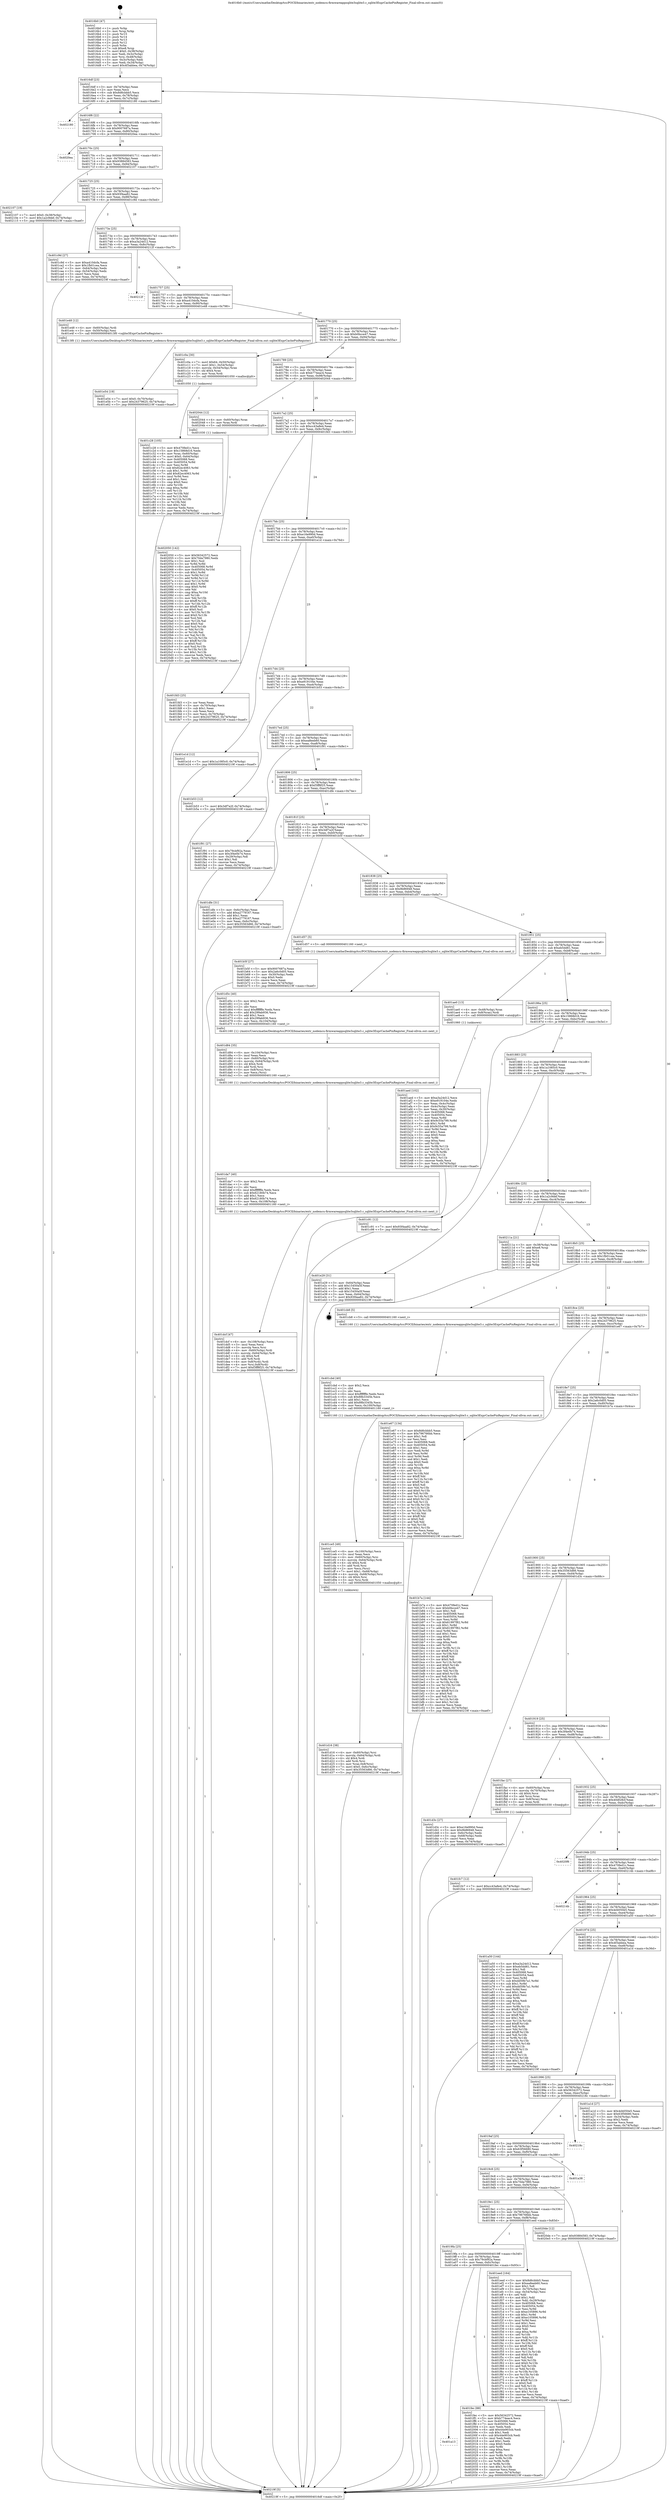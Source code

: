 digraph "0x4016b0" {
  label = "0x4016b0 (/mnt/c/Users/mathe/Desktop/tcc/POCII/binaries/extr_nodemcu-firmwareappsqlite3sqlite3.c_sqlite3ExprCachePinRegister_Final-ollvm.out::main(0))"
  labelloc = "t"
  node[shape=record]

  Entry [label="",width=0.3,height=0.3,shape=circle,fillcolor=black,style=filled]
  "0x4016df" [label="{
     0x4016df [23]\l
     | [instrs]\l
     &nbsp;&nbsp;0x4016df \<+3\>: mov -0x74(%rbp),%eax\l
     &nbsp;&nbsp;0x4016e2 \<+2\>: mov %eax,%ecx\l
     &nbsp;&nbsp;0x4016e4 \<+6\>: sub $0x8d6cbbb5,%ecx\l
     &nbsp;&nbsp;0x4016ea \<+3\>: mov %eax,-0x78(%rbp)\l
     &nbsp;&nbsp;0x4016ed \<+3\>: mov %ecx,-0x7c(%rbp)\l
     &nbsp;&nbsp;0x4016f0 \<+6\>: je 0000000000402180 \<main+0xad0\>\l
  }"]
  "0x402180" [label="{
     0x402180\l
  }", style=dashed]
  "0x4016f6" [label="{
     0x4016f6 [22]\l
     | [instrs]\l
     &nbsp;&nbsp;0x4016f6 \<+5\>: jmp 00000000004016fb \<main+0x4b\>\l
     &nbsp;&nbsp;0x4016fb \<+3\>: mov -0x78(%rbp),%eax\l
     &nbsp;&nbsp;0x4016fe \<+5\>: sub $0x9007687a,%eax\l
     &nbsp;&nbsp;0x401703 \<+3\>: mov %eax,-0x80(%rbp)\l
     &nbsp;&nbsp;0x401706 \<+6\>: je 00000000004020ea \<main+0xa3a\>\l
  }"]
  Exit [label="",width=0.3,height=0.3,shape=circle,fillcolor=black,style=filled,peripheries=2]
  "0x4020ea" [label="{
     0x4020ea\l
  }", style=dashed]
  "0x40170c" [label="{
     0x40170c [25]\l
     | [instrs]\l
     &nbsp;&nbsp;0x40170c \<+5\>: jmp 0000000000401711 \<main+0x61\>\l
     &nbsp;&nbsp;0x401711 \<+3\>: mov -0x78(%rbp),%eax\l
     &nbsp;&nbsp;0x401714 \<+5\>: sub $0x93884583,%eax\l
     &nbsp;&nbsp;0x401719 \<+6\>: mov %eax,-0x84(%rbp)\l
     &nbsp;&nbsp;0x40171f \<+6\>: je 0000000000402107 \<main+0xa57\>\l
  }"]
  "0x402050" [label="{
     0x402050 [142]\l
     | [instrs]\l
     &nbsp;&nbsp;0x402050 \<+5\>: mov $0x56342572,%ecx\l
     &nbsp;&nbsp;0x402055 \<+5\>: mov $0x70da7980,%edx\l
     &nbsp;&nbsp;0x40205a \<+3\>: mov $0x1,%sil\l
     &nbsp;&nbsp;0x40205d \<+3\>: xor %r8d,%r8d\l
     &nbsp;&nbsp;0x402060 \<+8\>: mov 0x405068,%r9d\l
     &nbsp;&nbsp;0x402068 \<+8\>: mov 0x405054,%r10d\l
     &nbsp;&nbsp;0x402070 \<+4\>: sub $0x1,%r8d\l
     &nbsp;&nbsp;0x402074 \<+3\>: mov %r9d,%r11d\l
     &nbsp;&nbsp;0x402077 \<+3\>: add %r8d,%r11d\l
     &nbsp;&nbsp;0x40207a \<+4\>: imul %r11d,%r9d\l
     &nbsp;&nbsp;0x40207e \<+4\>: and $0x1,%r9d\l
     &nbsp;&nbsp;0x402082 \<+4\>: cmp $0x0,%r9d\l
     &nbsp;&nbsp;0x402086 \<+3\>: sete %bl\l
     &nbsp;&nbsp;0x402089 \<+4\>: cmp $0xa,%r10d\l
     &nbsp;&nbsp;0x40208d \<+4\>: setl %r14b\l
     &nbsp;&nbsp;0x402091 \<+3\>: mov %bl,%r15b\l
     &nbsp;&nbsp;0x402094 \<+4\>: xor $0xff,%r15b\l
     &nbsp;&nbsp;0x402098 \<+3\>: mov %r14b,%r12b\l
     &nbsp;&nbsp;0x40209b \<+4\>: xor $0xff,%r12b\l
     &nbsp;&nbsp;0x40209f \<+4\>: xor $0x0,%sil\l
     &nbsp;&nbsp;0x4020a3 \<+3\>: mov %r15b,%r13b\l
     &nbsp;&nbsp;0x4020a6 \<+4\>: and $0x0,%r13b\l
     &nbsp;&nbsp;0x4020aa \<+3\>: and %sil,%bl\l
     &nbsp;&nbsp;0x4020ad \<+3\>: mov %r12b,%al\l
     &nbsp;&nbsp;0x4020b0 \<+2\>: and $0x0,%al\l
     &nbsp;&nbsp;0x4020b2 \<+3\>: and %sil,%r14b\l
     &nbsp;&nbsp;0x4020b5 \<+3\>: or %bl,%r13b\l
     &nbsp;&nbsp;0x4020b8 \<+3\>: or %r14b,%al\l
     &nbsp;&nbsp;0x4020bb \<+3\>: xor %al,%r13b\l
     &nbsp;&nbsp;0x4020be \<+3\>: or %r12b,%r15b\l
     &nbsp;&nbsp;0x4020c1 \<+4\>: xor $0xff,%r15b\l
     &nbsp;&nbsp;0x4020c5 \<+4\>: or $0x0,%sil\l
     &nbsp;&nbsp;0x4020c9 \<+3\>: and %sil,%r15b\l
     &nbsp;&nbsp;0x4020cc \<+3\>: or %r15b,%r13b\l
     &nbsp;&nbsp;0x4020cf \<+4\>: test $0x1,%r13b\l
     &nbsp;&nbsp;0x4020d3 \<+3\>: cmovne %edx,%ecx\l
     &nbsp;&nbsp;0x4020d6 \<+3\>: mov %ecx,-0x74(%rbp)\l
     &nbsp;&nbsp;0x4020d9 \<+5\>: jmp 000000000040219f \<main+0xaef\>\l
  }"]
  "0x402107" [label="{
     0x402107 [19]\l
     | [instrs]\l
     &nbsp;&nbsp;0x402107 \<+7\>: movl $0x0,-0x38(%rbp)\l
     &nbsp;&nbsp;0x40210e \<+7\>: movl $0x1a2c9def,-0x74(%rbp)\l
     &nbsp;&nbsp;0x402115 \<+5\>: jmp 000000000040219f \<main+0xaef\>\l
  }"]
  "0x401725" [label="{
     0x401725 [25]\l
     | [instrs]\l
     &nbsp;&nbsp;0x401725 \<+5\>: jmp 000000000040172a \<main+0x7a\>\l
     &nbsp;&nbsp;0x40172a \<+3\>: mov -0x78(%rbp),%eax\l
     &nbsp;&nbsp;0x40172d \<+5\>: sub $0x93f4aa82,%eax\l
     &nbsp;&nbsp;0x401732 \<+6\>: mov %eax,-0x88(%rbp)\l
     &nbsp;&nbsp;0x401738 \<+6\>: je 0000000000401c9d \<main+0x5ed\>\l
  }"]
  "0x401a13" [label="{
     0x401a13\l
  }", style=dashed]
  "0x401c9d" [label="{
     0x401c9d [27]\l
     | [instrs]\l
     &nbsp;&nbsp;0x401c9d \<+5\>: mov $0xa410dcfa,%eax\l
     &nbsp;&nbsp;0x401ca2 \<+5\>: mov $0x1fb01cea,%ecx\l
     &nbsp;&nbsp;0x401ca7 \<+3\>: mov -0x64(%rbp),%edx\l
     &nbsp;&nbsp;0x401caa \<+3\>: cmp -0x54(%rbp),%edx\l
     &nbsp;&nbsp;0x401cad \<+3\>: cmovl %ecx,%eax\l
     &nbsp;&nbsp;0x401cb0 \<+3\>: mov %eax,-0x74(%rbp)\l
     &nbsp;&nbsp;0x401cb3 \<+5\>: jmp 000000000040219f \<main+0xaef\>\l
  }"]
  "0x40173e" [label="{
     0x40173e [25]\l
     | [instrs]\l
     &nbsp;&nbsp;0x40173e \<+5\>: jmp 0000000000401743 \<main+0x93\>\l
     &nbsp;&nbsp;0x401743 \<+3\>: mov -0x78(%rbp),%eax\l
     &nbsp;&nbsp;0x401746 \<+5\>: sub $0xa3a24d12,%eax\l
     &nbsp;&nbsp;0x40174b \<+6\>: mov %eax,-0x8c(%rbp)\l
     &nbsp;&nbsp;0x401751 \<+6\>: je 000000000040212f \<main+0xa7f\>\l
  }"]
  "0x401fec" [label="{
     0x401fec [88]\l
     | [instrs]\l
     &nbsp;&nbsp;0x401fec \<+5\>: mov $0x56342572,%eax\l
     &nbsp;&nbsp;0x401ff1 \<+5\>: mov $0xb774eac4,%ecx\l
     &nbsp;&nbsp;0x401ff6 \<+7\>: mov 0x405068,%edx\l
     &nbsp;&nbsp;0x401ffd \<+7\>: mov 0x405054,%esi\l
     &nbsp;&nbsp;0x402004 \<+2\>: mov %edx,%edi\l
     &nbsp;&nbsp;0x402006 \<+6\>: add $0x44e903cb,%edi\l
     &nbsp;&nbsp;0x40200c \<+3\>: sub $0x1,%edi\l
     &nbsp;&nbsp;0x40200f \<+6\>: sub $0x44e903cb,%edi\l
     &nbsp;&nbsp;0x402015 \<+3\>: imul %edi,%edx\l
     &nbsp;&nbsp;0x402018 \<+3\>: and $0x1,%edx\l
     &nbsp;&nbsp;0x40201b \<+3\>: cmp $0x0,%edx\l
     &nbsp;&nbsp;0x40201e \<+4\>: sete %r8b\l
     &nbsp;&nbsp;0x402022 \<+3\>: cmp $0xa,%esi\l
     &nbsp;&nbsp;0x402025 \<+4\>: setl %r9b\l
     &nbsp;&nbsp;0x402029 \<+3\>: mov %r8b,%r10b\l
     &nbsp;&nbsp;0x40202c \<+3\>: and %r9b,%r10b\l
     &nbsp;&nbsp;0x40202f \<+3\>: xor %r9b,%r8b\l
     &nbsp;&nbsp;0x402032 \<+3\>: or %r8b,%r10b\l
     &nbsp;&nbsp;0x402035 \<+4\>: test $0x1,%r10b\l
     &nbsp;&nbsp;0x402039 \<+3\>: cmovne %ecx,%eax\l
     &nbsp;&nbsp;0x40203c \<+3\>: mov %eax,-0x74(%rbp)\l
     &nbsp;&nbsp;0x40203f \<+5\>: jmp 000000000040219f \<main+0xaef\>\l
  }"]
  "0x40212f" [label="{
     0x40212f\l
  }", style=dashed]
  "0x401757" [label="{
     0x401757 [25]\l
     | [instrs]\l
     &nbsp;&nbsp;0x401757 \<+5\>: jmp 000000000040175c \<main+0xac\>\l
     &nbsp;&nbsp;0x40175c \<+3\>: mov -0x78(%rbp),%eax\l
     &nbsp;&nbsp;0x40175f \<+5\>: sub $0xa410dcfa,%eax\l
     &nbsp;&nbsp;0x401764 \<+6\>: mov %eax,-0x90(%rbp)\l
     &nbsp;&nbsp;0x40176a \<+6\>: je 0000000000401e48 \<main+0x798\>\l
  }"]
  "0x401fc7" [label="{
     0x401fc7 [12]\l
     | [instrs]\l
     &nbsp;&nbsp;0x401fc7 \<+7\>: movl $0xcc43a8e4,-0x74(%rbp)\l
     &nbsp;&nbsp;0x401fce \<+5\>: jmp 000000000040219f \<main+0xaef\>\l
  }"]
  "0x401e48" [label="{
     0x401e48 [12]\l
     | [instrs]\l
     &nbsp;&nbsp;0x401e48 \<+4\>: mov -0x60(%rbp),%rdi\l
     &nbsp;&nbsp;0x401e4c \<+3\>: mov -0x50(%rbp),%esi\l
     &nbsp;&nbsp;0x401e4f \<+5\>: call 00000000004013f0 \<sqlite3ExprCachePinRegister\>\l
     | [calls]\l
     &nbsp;&nbsp;0x4013f0 \{1\} (/mnt/c/Users/mathe/Desktop/tcc/POCII/binaries/extr_nodemcu-firmwareappsqlite3sqlite3.c_sqlite3ExprCachePinRegister_Final-ollvm.out::sqlite3ExprCachePinRegister)\l
  }"]
  "0x401770" [label="{
     0x401770 [25]\l
     | [instrs]\l
     &nbsp;&nbsp;0x401770 \<+5\>: jmp 0000000000401775 \<main+0xc5\>\l
     &nbsp;&nbsp;0x401775 \<+3\>: mov -0x78(%rbp),%eax\l
     &nbsp;&nbsp;0x401778 \<+5\>: sub $0xb0bcce47,%eax\l
     &nbsp;&nbsp;0x40177d \<+6\>: mov %eax,-0x94(%rbp)\l
     &nbsp;&nbsp;0x401783 \<+6\>: je 0000000000401c0a \<main+0x55a\>\l
  }"]
  "0x4019fa" [label="{
     0x4019fa [25]\l
     | [instrs]\l
     &nbsp;&nbsp;0x4019fa \<+5\>: jmp 00000000004019ff \<main+0x34f\>\l
     &nbsp;&nbsp;0x4019ff \<+3\>: mov -0x78(%rbp),%eax\l
     &nbsp;&nbsp;0x401a02 \<+5\>: sub $0x79cbf92a,%eax\l
     &nbsp;&nbsp;0x401a07 \<+6\>: mov %eax,-0xfc(%rbp)\l
     &nbsp;&nbsp;0x401a0d \<+6\>: je 0000000000401fec \<main+0x93c\>\l
  }"]
  "0x401c0a" [label="{
     0x401c0a [30]\l
     | [instrs]\l
     &nbsp;&nbsp;0x401c0a \<+7\>: movl $0x64,-0x50(%rbp)\l
     &nbsp;&nbsp;0x401c11 \<+7\>: movl $0x1,-0x54(%rbp)\l
     &nbsp;&nbsp;0x401c18 \<+4\>: movslq -0x54(%rbp),%rax\l
     &nbsp;&nbsp;0x401c1c \<+4\>: shl $0x4,%rax\l
     &nbsp;&nbsp;0x401c20 \<+3\>: mov %rax,%rdi\l
     &nbsp;&nbsp;0x401c23 \<+5\>: call 0000000000401050 \<malloc@plt\>\l
     | [calls]\l
     &nbsp;&nbsp;0x401050 \{1\} (unknown)\l
  }"]
  "0x401789" [label="{
     0x401789 [25]\l
     | [instrs]\l
     &nbsp;&nbsp;0x401789 \<+5\>: jmp 000000000040178e \<main+0xde\>\l
     &nbsp;&nbsp;0x40178e \<+3\>: mov -0x78(%rbp),%eax\l
     &nbsp;&nbsp;0x401791 \<+5\>: sub $0xb774eac4,%eax\l
     &nbsp;&nbsp;0x401796 \<+6\>: mov %eax,-0x98(%rbp)\l
     &nbsp;&nbsp;0x40179c \<+6\>: je 0000000000402044 \<main+0x994\>\l
  }"]
  "0x401eed" [label="{
     0x401eed [164]\l
     | [instrs]\l
     &nbsp;&nbsp;0x401eed \<+5\>: mov $0x8d6cbbb5,%eax\l
     &nbsp;&nbsp;0x401ef2 \<+5\>: mov $0xea8eeb60,%ecx\l
     &nbsp;&nbsp;0x401ef7 \<+2\>: mov $0x1,%dl\l
     &nbsp;&nbsp;0x401ef9 \<+3\>: mov -0x70(%rbp),%esi\l
     &nbsp;&nbsp;0x401efc \<+3\>: cmp -0x54(%rbp),%esi\l
     &nbsp;&nbsp;0x401eff \<+4\>: setl %dil\l
     &nbsp;&nbsp;0x401f03 \<+4\>: and $0x1,%dil\l
     &nbsp;&nbsp;0x401f07 \<+4\>: mov %dil,-0x29(%rbp)\l
     &nbsp;&nbsp;0x401f0b \<+7\>: mov 0x405068,%esi\l
     &nbsp;&nbsp;0x401f12 \<+8\>: mov 0x405054,%r8d\l
     &nbsp;&nbsp;0x401f1a \<+3\>: mov %esi,%r9d\l
     &nbsp;&nbsp;0x401f1d \<+7\>: sub $0xe105896,%r9d\l
     &nbsp;&nbsp;0x401f24 \<+4\>: sub $0x1,%r9d\l
     &nbsp;&nbsp;0x401f28 \<+7\>: add $0xe105896,%r9d\l
     &nbsp;&nbsp;0x401f2f \<+4\>: imul %r9d,%esi\l
     &nbsp;&nbsp;0x401f33 \<+3\>: and $0x1,%esi\l
     &nbsp;&nbsp;0x401f36 \<+3\>: cmp $0x0,%esi\l
     &nbsp;&nbsp;0x401f39 \<+4\>: sete %dil\l
     &nbsp;&nbsp;0x401f3d \<+4\>: cmp $0xa,%r8d\l
     &nbsp;&nbsp;0x401f41 \<+4\>: setl %r10b\l
     &nbsp;&nbsp;0x401f45 \<+3\>: mov %dil,%r11b\l
     &nbsp;&nbsp;0x401f48 \<+4\>: xor $0xff,%r11b\l
     &nbsp;&nbsp;0x401f4c \<+3\>: mov %r10b,%bl\l
     &nbsp;&nbsp;0x401f4f \<+3\>: xor $0xff,%bl\l
     &nbsp;&nbsp;0x401f52 \<+3\>: xor $0x0,%dl\l
     &nbsp;&nbsp;0x401f55 \<+3\>: mov %r11b,%r14b\l
     &nbsp;&nbsp;0x401f58 \<+4\>: and $0x0,%r14b\l
     &nbsp;&nbsp;0x401f5c \<+3\>: and %dl,%dil\l
     &nbsp;&nbsp;0x401f5f \<+3\>: mov %bl,%r15b\l
     &nbsp;&nbsp;0x401f62 \<+4\>: and $0x0,%r15b\l
     &nbsp;&nbsp;0x401f66 \<+3\>: and %dl,%r10b\l
     &nbsp;&nbsp;0x401f69 \<+3\>: or %dil,%r14b\l
     &nbsp;&nbsp;0x401f6c \<+3\>: or %r10b,%r15b\l
     &nbsp;&nbsp;0x401f6f \<+3\>: xor %r15b,%r14b\l
     &nbsp;&nbsp;0x401f72 \<+3\>: or %bl,%r11b\l
     &nbsp;&nbsp;0x401f75 \<+4\>: xor $0xff,%r11b\l
     &nbsp;&nbsp;0x401f79 \<+3\>: or $0x0,%dl\l
     &nbsp;&nbsp;0x401f7c \<+3\>: and %dl,%r11b\l
     &nbsp;&nbsp;0x401f7f \<+3\>: or %r11b,%r14b\l
     &nbsp;&nbsp;0x401f82 \<+4\>: test $0x1,%r14b\l
     &nbsp;&nbsp;0x401f86 \<+3\>: cmovne %ecx,%eax\l
     &nbsp;&nbsp;0x401f89 \<+3\>: mov %eax,-0x74(%rbp)\l
     &nbsp;&nbsp;0x401f8c \<+5\>: jmp 000000000040219f \<main+0xaef\>\l
  }"]
  "0x402044" [label="{
     0x402044 [12]\l
     | [instrs]\l
     &nbsp;&nbsp;0x402044 \<+4\>: mov -0x60(%rbp),%rax\l
     &nbsp;&nbsp;0x402048 \<+3\>: mov %rax,%rdi\l
     &nbsp;&nbsp;0x40204b \<+5\>: call 0000000000401030 \<free@plt\>\l
     | [calls]\l
     &nbsp;&nbsp;0x401030 \{1\} (unknown)\l
  }"]
  "0x4017a2" [label="{
     0x4017a2 [25]\l
     | [instrs]\l
     &nbsp;&nbsp;0x4017a2 \<+5\>: jmp 00000000004017a7 \<main+0xf7\>\l
     &nbsp;&nbsp;0x4017a7 \<+3\>: mov -0x78(%rbp),%eax\l
     &nbsp;&nbsp;0x4017aa \<+5\>: sub $0xcc43a8e4,%eax\l
     &nbsp;&nbsp;0x4017af \<+6\>: mov %eax,-0x9c(%rbp)\l
     &nbsp;&nbsp;0x4017b5 \<+6\>: je 0000000000401fd3 \<main+0x923\>\l
  }"]
  "0x4019e1" [label="{
     0x4019e1 [25]\l
     | [instrs]\l
     &nbsp;&nbsp;0x4019e1 \<+5\>: jmp 00000000004019e6 \<main+0x336\>\l
     &nbsp;&nbsp;0x4019e6 \<+3\>: mov -0x78(%rbp),%eax\l
     &nbsp;&nbsp;0x4019e9 \<+5\>: sub $0x796766bb,%eax\l
     &nbsp;&nbsp;0x4019ee \<+6\>: mov %eax,-0xf8(%rbp)\l
     &nbsp;&nbsp;0x4019f4 \<+6\>: je 0000000000401eed \<main+0x83d\>\l
  }"]
  "0x401fd3" [label="{
     0x401fd3 [25]\l
     | [instrs]\l
     &nbsp;&nbsp;0x401fd3 \<+2\>: xor %eax,%eax\l
     &nbsp;&nbsp;0x401fd5 \<+3\>: mov -0x70(%rbp),%ecx\l
     &nbsp;&nbsp;0x401fd8 \<+3\>: sub $0x1,%eax\l
     &nbsp;&nbsp;0x401fdb \<+2\>: sub %eax,%ecx\l
     &nbsp;&nbsp;0x401fdd \<+3\>: mov %ecx,-0x70(%rbp)\l
     &nbsp;&nbsp;0x401fe0 \<+7\>: movl $0x24379625,-0x74(%rbp)\l
     &nbsp;&nbsp;0x401fe7 \<+5\>: jmp 000000000040219f \<main+0xaef\>\l
  }"]
  "0x4017bb" [label="{
     0x4017bb [25]\l
     | [instrs]\l
     &nbsp;&nbsp;0x4017bb \<+5\>: jmp 00000000004017c0 \<main+0x110\>\l
     &nbsp;&nbsp;0x4017c0 \<+3\>: mov -0x78(%rbp),%eax\l
     &nbsp;&nbsp;0x4017c3 \<+5\>: sub $0xe16e990d,%eax\l
     &nbsp;&nbsp;0x4017c8 \<+6\>: mov %eax,-0xa0(%rbp)\l
     &nbsp;&nbsp;0x4017ce \<+6\>: je 0000000000401e1d \<main+0x76d\>\l
  }"]
  "0x4020de" [label="{
     0x4020de [12]\l
     | [instrs]\l
     &nbsp;&nbsp;0x4020de \<+7\>: movl $0x93884583,-0x74(%rbp)\l
     &nbsp;&nbsp;0x4020e5 \<+5\>: jmp 000000000040219f \<main+0xaef\>\l
  }"]
  "0x401e1d" [label="{
     0x401e1d [12]\l
     | [instrs]\l
     &nbsp;&nbsp;0x401e1d \<+7\>: movl $0x1a1085c0,-0x74(%rbp)\l
     &nbsp;&nbsp;0x401e24 \<+5\>: jmp 000000000040219f \<main+0xaef\>\l
  }"]
  "0x4017d4" [label="{
     0x4017d4 [25]\l
     | [instrs]\l
     &nbsp;&nbsp;0x4017d4 \<+5\>: jmp 00000000004017d9 \<main+0x129\>\l
     &nbsp;&nbsp;0x4017d9 \<+3\>: mov -0x78(%rbp),%eax\l
     &nbsp;&nbsp;0x4017dc \<+5\>: sub $0xe919104e,%eax\l
     &nbsp;&nbsp;0x4017e1 \<+6\>: mov %eax,-0xa4(%rbp)\l
     &nbsp;&nbsp;0x4017e7 \<+6\>: je 0000000000401b53 \<main+0x4a3\>\l
  }"]
  "0x4019c8" [label="{
     0x4019c8 [25]\l
     | [instrs]\l
     &nbsp;&nbsp;0x4019c8 \<+5\>: jmp 00000000004019cd \<main+0x31d\>\l
     &nbsp;&nbsp;0x4019cd \<+3\>: mov -0x78(%rbp),%eax\l
     &nbsp;&nbsp;0x4019d0 \<+5\>: sub $0x70da7980,%eax\l
     &nbsp;&nbsp;0x4019d5 \<+6\>: mov %eax,-0xf4(%rbp)\l
     &nbsp;&nbsp;0x4019db \<+6\>: je 00000000004020de \<main+0xa2e\>\l
  }"]
  "0x401b53" [label="{
     0x401b53 [12]\l
     | [instrs]\l
     &nbsp;&nbsp;0x401b53 \<+7\>: movl $0x3df7a2f,-0x74(%rbp)\l
     &nbsp;&nbsp;0x401b5a \<+5\>: jmp 000000000040219f \<main+0xaef\>\l
  }"]
  "0x4017ed" [label="{
     0x4017ed [25]\l
     | [instrs]\l
     &nbsp;&nbsp;0x4017ed \<+5\>: jmp 00000000004017f2 \<main+0x142\>\l
     &nbsp;&nbsp;0x4017f2 \<+3\>: mov -0x78(%rbp),%eax\l
     &nbsp;&nbsp;0x4017f5 \<+5\>: sub $0xea8eeb60,%eax\l
     &nbsp;&nbsp;0x4017fa \<+6\>: mov %eax,-0xa8(%rbp)\l
     &nbsp;&nbsp;0x401800 \<+6\>: je 0000000000401f91 \<main+0x8e1\>\l
  }"]
  "0x401a38" [label="{
     0x401a38\l
  }", style=dashed]
  "0x401f91" [label="{
     0x401f91 [27]\l
     | [instrs]\l
     &nbsp;&nbsp;0x401f91 \<+5\>: mov $0x79cbf92a,%eax\l
     &nbsp;&nbsp;0x401f96 \<+5\>: mov $0x3f4e0b74,%ecx\l
     &nbsp;&nbsp;0x401f9b \<+3\>: mov -0x29(%rbp),%dl\l
     &nbsp;&nbsp;0x401f9e \<+3\>: test $0x1,%dl\l
     &nbsp;&nbsp;0x401fa1 \<+3\>: cmovne %ecx,%eax\l
     &nbsp;&nbsp;0x401fa4 \<+3\>: mov %eax,-0x74(%rbp)\l
     &nbsp;&nbsp;0x401fa7 \<+5\>: jmp 000000000040219f \<main+0xaef\>\l
  }"]
  "0x401806" [label="{
     0x401806 [25]\l
     | [instrs]\l
     &nbsp;&nbsp;0x401806 \<+5\>: jmp 000000000040180b \<main+0x15b\>\l
     &nbsp;&nbsp;0x40180b \<+3\>: mov -0x78(%rbp),%eax\l
     &nbsp;&nbsp;0x40180e \<+5\>: sub $0xf3ff8f25,%eax\l
     &nbsp;&nbsp;0x401813 \<+6\>: mov %eax,-0xac(%rbp)\l
     &nbsp;&nbsp;0x401819 \<+6\>: je 0000000000401dfe \<main+0x74e\>\l
  }"]
  "0x4019af" [label="{
     0x4019af [25]\l
     | [instrs]\l
     &nbsp;&nbsp;0x4019af \<+5\>: jmp 00000000004019b4 \<main+0x304\>\l
     &nbsp;&nbsp;0x4019b4 \<+3\>: mov -0x78(%rbp),%eax\l
     &nbsp;&nbsp;0x4019b7 \<+5\>: sub $0x63f56680,%eax\l
     &nbsp;&nbsp;0x4019bc \<+6\>: mov %eax,-0xf0(%rbp)\l
     &nbsp;&nbsp;0x4019c2 \<+6\>: je 0000000000401a38 \<main+0x388\>\l
  }"]
  "0x401dfe" [label="{
     0x401dfe [31]\l
     | [instrs]\l
     &nbsp;&nbsp;0x401dfe \<+3\>: mov -0x6c(%rbp),%eax\l
     &nbsp;&nbsp;0x401e01 \<+5\>: add $0xa2779167,%eax\l
     &nbsp;&nbsp;0x401e06 \<+3\>: add $0x1,%eax\l
     &nbsp;&nbsp;0x401e09 \<+5\>: sub $0xa2779167,%eax\l
     &nbsp;&nbsp;0x401e0e \<+3\>: mov %eax,-0x6c(%rbp)\l
     &nbsp;&nbsp;0x401e11 \<+7\>: movl $0x35563d66,-0x74(%rbp)\l
     &nbsp;&nbsp;0x401e18 \<+5\>: jmp 000000000040219f \<main+0xaef\>\l
  }"]
  "0x40181f" [label="{
     0x40181f [25]\l
     | [instrs]\l
     &nbsp;&nbsp;0x40181f \<+5\>: jmp 0000000000401824 \<main+0x174\>\l
     &nbsp;&nbsp;0x401824 \<+3\>: mov -0x78(%rbp),%eax\l
     &nbsp;&nbsp;0x401827 \<+5\>: sub $0x3df7a2f,%eax\l
     &nbsp;&nbsp;0x40182c \<+6\>: mov %eax,-0xb0(%rbp)\l
     &nbsp;&nbsp;0x401832 \<+6\>: je 0000000000401b5f \<main+0x4af\>\l
  }"]
  "0x40218c" [label="{
     0x40218c\l
  }", style=dashed]
  "0x401b5f" [label="{
     0x401b5f [27]\l
     | [instrs]\l
     &nbsp;&nbsp;0x401b5f \<+5\>: mov $0x9007687a,%eax\l
     &nbsp;&nbsp;0x401b64 \<+5\>: mov $0x2a6c0d05,%ecx\l
     &nbsp;&nbsp;0x401b69 \<+3\>: mov -0x30(%rbp),%edx\l
     &nbsp;&nbsp;0x401b6c \<+3\>: cmp $0x0,%edx\l
     &nbsp;&nbsp;0x401b6f \<+3\>: cmove %ecx,%eax\l
     &nbsp;&nbsp;0x401b72 \<+3\>: mov %eax,-0x74(%rbp)\l
     &nbsp;&nbsp;0x401b75 \<+5\>: jmp 000000000040219f \<main+0xaef\>\l
  }"]
  "0x401838" [label="{
     0x401838 [25]\l
     | [instrs]\l
     &nbsp;&nbsp;0x401838 \<+5\>: jmp 000000000040183d \<main+0x18d\>\l
     &nbsp;&nbsp;0x40183d \<+3\>: mov -0x78(%rbp),%eax\l
     &nbsp;&nbsp;0x401840 \<+5\>: sub $0x9b86948,%eax\l
     &nbsp;&nbsp;0x401845 \<+6\>: mov %eax,-0xb4(%rbp)\l
     &nbsp;&nbsp;0x40184b \<+6\>: je 0000000000401d57 \<main+0x6a7\>\l
  }"]
  "0x401e54" [label="{
     0x401e54 [19]\l
     | [instrs]\l
     &nbsp;&nbsp;0x401e54 \<+7\>: movl $0x0,-0x70(%rbp)\l
     &nbsp;&nbsp;0x401e5b \<+7\>: movl $0x24379625,-0x74(%rbp)\l
     &nbsp;&nbsp;0x401e62 \<+5\>: jmp 000000000040219f \<main+0xaef\>\l
  }"]
  "0x401d57" [label="{
     0x401d57 [5]\l
     | [instrs]\l
     &nbsp;&nbsp;0x401d57 \<+5\>: call 0000000000401160 \<next_i\>\l
     | [calls]\l
     &nbsp;&nbsp;0x401160 \{1\} (/mnt/c/Users/mathe/Desktop/tcc/POCII/binaries/extr_nodemcu-firmwareappsqlite3sqlite3.c_sqlite3ExprCachePinRegister_Final-ollvm.out::next_i)\l
  }"]
  "0x401851" [label="{
     0x401851 [25]\l
     | [instrs]\l
     &nbsp;&nbsp;0x401851 \<+5\>: jmp 0000000000401856 \<main+0x1a6\>\l
     &nbsp;&nbsp;0x401856 \<+3\>: mov -0x78(%rbp),%eax\l
     &nbsp;&nbsp;0x401859 \<+5\>: sub $0xeb5dd61,%eax\l
     &nbsp;&nbsp;0x40185e \<+6\>: mov %eax,-0xb8(%rbp)\l
     &nbsp;&nbsp;0x401864 \<+6\>: je 0000000000401ae0 \<main+0x430\>\l
  }"]
  "0x401dcf" [label="{
     0x401dcf [47]\l
     | [instrs]\l
     &nbsp;&nbsp;0x401dcf \<+6\>: mov -0x108(%rbp),%ecx\l
     &nbsp;&nbsp;0x401dd5 \<+3\>: imul %eax,%ecx\l
     &nbsp;&nbsp;0x401dd8 \<+3\>: movslq %ecx,%rsi\l
     &nbsp;&nbsp;0x401ddb \<+4\>: mov -0x60(%rbp),%rdi\l
     &nbsp;&nbsp;0x401ddf \<+4\>: movslq -0x64(%rbp),%r8\l
     &nbsp;&nbsp;0x401de3 \<+4\>: shl $0x4,%r8\l
     &nbsp;&nbsp;0x401de7 \<+3\>: add %r8,%rdi\l
     &nbsp;&nbsp;0x401dea \<+4\>: mov 0x8(%rdi),%rdi\l
     &nbsp;&nbsp;0x401dee \<+4\>: mov %rsi,0x8(%rdi)\l
     &nbsp;&nbsp;0x401df2 \<+7\>: movl $0xf3ff8f25,-0x74(%rbp)\l
     &nbsp;&nbsp;0x401df9 \<+5\>: jmp 000000000040219f \<main+0xaef\>\l
  }"]
  "0x401ae0" [label="{
     0x401ae0 [13]\l
     | [instrs]\l
     &nbsp;&nbsp;0x401ae0 \<+4\>: mov -0x48(%rbp),%rax\l
     &nbsp;&nbsp;0x401ae4 \<+4\>: mov 0x8(%rax),%rdi\l
     &nbsp;&nbsp;0x401ae8 \<+5\>: call 0000000000401060 \<atoi@plt\>\l
     | [calls]\l
     &nbsp;&nbsp;0x401060 \{1\} (unknown)\l
  }"]
  "0x40186a" [label="{
     0x40186a [25]\l
     | [instrs]\l
     &nbsp;&nbsp;0x40186a \<+5\>: jmp 000000000040186f \<main+0x1bf\>\l
     &nbsp;&nbsp;0x40186f \<+3\>: mov -0x78(%rbp),%eax\l
     &nbsp;&nbsp;0x401872 \<+5\>: sub $0x15868d16,%eax\l
     &nbsp;&nbsp;0x401877 \<+6\>: mov %eax,-0xbc(%rbp)\l
     &nbsp;&nbsp;0x40187d \<+6\>: je 0000000000401c91 \<main+0x5e1\>\l
  }"]
  "0x401da7" [label="{
     0x401da7 [40]\l
     | [instrs]\l
     &nbsp;&nbsp;0x401da7 \<+5\>: mov $0x2,%ecx\l
     &nbsp;&nbsp;0x401dac \<+1\>: cltd\l
     &nbsp;&nbsp;0x401dad \<+2\>: idiv %ecx\l
     &nbsp;&nbsp;0x401daf \<+6\>: imul $0xfffffffe,%edx,%ecx\l
     &nbsp;&nbsp;0x401db5 \<+6\>: sub $0x62180b74,%ecx\l
     &nbsp;&nbsp;0x401dbb \<+3\>: add $0x1,%ecx\l
     &nbsp;&nbsp;0x401dbe \<+6\>: add $0x62180b74,%ecx\l
     &nbsp;&nbsp;0x401dc4 \<+6\>: mov %ecx,-0x108(%rbp)\l
     &nbsp;&nbsp;0x401dca \<+5\>: call 0000000000401160 \<next_i\>\l
     | [calls]\l
     &nbsp;&nbsp;0x401160 \{1\} (/mnt/c/Users/mathe/Desktop/tcc/POCII/binaries/extr_nodemcu-firmwareappsqlite3sqlite3.c_sqlite3ExprCachePinRegister_Final-ollvm.out::next_i)\l
  }"]
  "0x401c91" [label="{
     0x401c91 [12]\l
     | [instrs]\l
     &nbsp;&nbsp;0x401c91 \<+7\>: movl $0x93f4aa82,-0x74(%rbp)\l
     &nbsp;&nbsp;0x401c98 \<+5\>: jmp 000000000040219f \<main+0xaef\>\l
  }"]
  "0x401883" [label="{
     0x401883 [25]\l
     | [instrs]\l
     &nbsp;&nbsp;0x401883 \<+5\>: jmp 0000000000401888 \<main+0x1d8\>\l
     &nbsp;&nbsp;0x401888 \<+3\>: mov -0x78(%rbp),%eax\l
     &nbsp;&nbsp;0x40188b \<+5\>: sub $0x1a1085c0,%eax\l
     &nbsp;&nbsp;0x401890 \<+6\>: mov %eax,-0xc0(%rbp)\l
     &nbsp;&nbsp;0x401896 \<+6\>: je 0000000000401e29 \<main+0x779\>\l
  }"]
  "0x401d84" [label="{
     0x401d84 [35]\l
     | [instrs]\l
     &nbsp;&nbsp;0x401d84 \<+6\>: mov -0x104(%rbp),%ecx\l
     &nbsp;&nbsp;0x401d8a \<+3\>: imul %eax,%ecx\l
     &nbsp;&nbsp;0x401d8d \<+4\>: mov -0x60(%rbp),%rsi\l
     &nbsp;&nbsp;0x401d91 \<+4\>: movslq -0x64(%rbp),%rdi\l
     &nbsp;&nbsp;0x401d95 \<+4\>: shl $0x4,%rdi\l
     &nbsp;&nbsp;0x401d99 \<+3\>: add %rdi,%rsi\l
     &nbsp;&nbsp;0x401d9c \<+4\>: mov 0x8(%rsi),%rsi\l
     &nbsp;&nbsp;0x401da0 \<+2\>: mov %ecx,(%rsi)\l
     &nbsp;&nbsp;0x401da2 \<+5\>: call 0000000000401160 \<next_i\>\l
     | [calls]\l
     &nbsp;&nbsp;0x401160 \{1\} (/mnt/c/Users/mathe/Desktop/tcc/POCII/binaries/extr_nodemcu-firmwareappsqlite3sqlite3.c_sqlite3ExprCachePinRegister_Final-ollvm.out::next_i)\l
  }"]
  "0x401e29" [label="{
     0x401e29 [31]\l
     | [instrs]\l
     &nbsp;&nbsp;0x401e29 \<+3\>: mov -0x64(%rbp),%eax\l
     &nbsp;&nbsp;0x401e2c \<+5\>: add $0x15450a5f,%eax\l
     &nbsp;&nbsp;0x401e31 \<+3\>: add $0x1,%eax\l
     &nbsp;&nbsp;0x401e34 \<+5\>: sub $0x15450a5f,%eax\l
     &nbsp;&nbsp;0x401e39 \<+3\>: mov %eax,-0x64(%rbp)\l
     &nbsp;&nbsp;0x401e3c \<+7\>: movl $0x93f4aa82,-0x74(%rbp)\l
     &nbsp;&nbsp;0x401e43 \<+5\>: jmp 000000000040219f \<main+0xaef\>\l
  }"]
  "0x40189c" [label="{
     0x40189c [25]\l
     | [instrs]\l
     &nbsp;&nbsp;0x40189c \<+5\>: jmp 00000000004018a1 \<main+0x1f1\>\l
     &nbsp;&nbsp;0x4018a1 \<+3\>: mov -0x78(%rbp),%eax\l
     &nbsp;&nbsp;0x4018a4 \<+5\>: sub $0x1a2c9def,%eax\l
     &nbsp;&nbsp;0x4018a9 \<+6\>: mov %eax,-0xc4(%rbp)\l
     &nbsp;&nbsp;0x4018af \<+6\>: je 000000000040211a \<main+0xa6a\>\l
  }"]
  "0x401d5c" [label="{
     0x401d5c [40]\l
     | [instrs]\l
     &nbsp;&nbsp;0x401d5c \<+5\>: mov $0x2,%ecx\l
     &nbsp;&nbsp;0x401d61 \<+1\>: cltd\l
     &nbsp;&nbsp;0x401d62 \<+2\>: idiv %ecx\l
     &nbsp;&nbsp;0x401d64 \<+6\>: imul $0xfffffffe,%edx,%ecx\l
     &nbsp;&nbsp;0x401d6a \<+6\>: add $0x299ab936,%ecx\l
     &nbsp;&nbsp;0x401d70 \<+3\>: add $0x1,%ecx\l
     &nbsp;&nbsp;0x401d73 \<+6\>: sub $0x299ab936,%ecx\l
     &nbsp;&nbsp;0x401d79 \<+6\>: mov %ecx,-0x104(%rbp)\l
     &nbsp;&nbsp;0x401d7f \<+5\>: call 0000000000401160 \<next_i\>\l
     | [calls]\l
     &nbsp;&nbsp;0x401160 \{1\} (/mnt/c/Users/mathe/Desktop/tcc/POCII/binaries/extr_nodemcu-firmwareappsqlite3sqlite3.c_sqlite3ExprCachePinRegister_Final-ollvm.out::next_i)\l
  }"]
  "0x40211a" [label="{
     0x40211a [21]\l
     | [instrs]\l
     &nbsp;&nbsp;0x40211a \<+3\>: mov -0x38(%rbp),%eax\l
     &nbsp;&nbsp;0x40211d \<+7\>: add $0xe8,%rsp\l
     &nbsp;&nbsp;0x402124 \<+1\>: pop %rbx\l
     &nbsp;&nbsp;0x402125 \<+2\>: pop %r12\l
     &nbsp;&nbsp;0x402127 \<+2\>: pop %r13\l
     &nbsp;&nbsp;0x402129 \<+2\>: pop %r14\l
     &nbsp;&nbsp;0x40212b \<+2\>: pop %r15\l
     &nbsp;&nbsp;0x40212d \<+1\>: pop %rbp\l
     &nbsp;&nbsp;0x40212e \<+1\>: ret\l
  }"]
  "0x4018b5" [label="{
     0x4018b5 [25]\l
     | [instrs]\l
     &nbsp;&nbsp;0x4018b5 \<+5\>: jmp 00000000004018ba \<main+0x20a\>\l
     &nbsp;&nbsp;0x4018ba \<+3\>: mov -0x78(%rbp),%eax\l
     &nbsp;&nbsp;0x4018bd \<+5\>: sub $0x1fb01cea,%eax\l
     &nbsp;&nbsp;0x4018c2 \<+6\>: mov %eax,-0xc8(%rbp)\l
     &nbsp;&nbsp;0x4018c8 \<+6\>: je 0000000000401cb8 \<main+0x608\>\l
  }"]
  "0x401d16" [label="{
     0x401d16 [38]\l
     | [instrs]\l
     &nbsp;&nbsp;0x401d16 \<+4\>: mov -0x60(%rbp),%rsi\l
     &nbsp;&nbsp;0x401d1a \<+4\>: movslq -0x64(%rbp),%rdi\l
     &nbsp;&nbsp;0x401d1e \<+4\>: shl $0x4,%rdi\l
     &nbsp;&nbsp;0x401d22 \<+3\>: add %rdi,%rsi\l
     &nbsp;&nbsp;0x401d25 \<+4\>: mov %rax,0x8(%rsi)\l
     &nbsp;&nbsp;0x401d29 \<+7\>: movl $0x0,-0x6c(%rbp)\l
     &nbsp;&nbsp;0x401d30 \<+7\>: movl $0x35563d66,-0x74(%rbp)\l
     &nbsp;&nbsp;0x401d37 \<+5\>: jmp 000000000040219f \<main+0xaef\>\l
  }"]
  "0x401cb8" [label="{
     0x401cb8 [5]\l
     | [instrs]\l
     &nbsp;&nbsp;0x401cb8 \<+5\>: call 0000000000401160 \<next_i\>\l
     | [calls]\l
     &nbsp;&nbsp;0x401160 \{1\} (/mnt/c/Users/mathe/Desktop/tcc/POCII/binaries/extr_nodemcu-firmwareappsqlite3sqlite3.c_sqlite3ExprCachePinRegister_Final-ollvm.out::next_i)\l
  }"]
  "0x4018ce" [label="{
     0x4018ce [25]\l
     | [instrs]\l
     &nbsp;&nbsp;0x4018ce \<+5\>: jmp 00000000004018d3 \<main+0x223\>\l
     &nbsp;&nbsp;0x4018d3 \<+3\>: mov -0x78(%rbp),%eax\l
     &nbsp;&nbsp;0x4018d6 \<+5\>: sub $0x24379625,%eax\l
     &nbsp;&nbsp;0x4018db \<+6\>: mov %eax,-0xcc(%rbp)\l
     &nbsp;&nbsp;0x4018e1 \<+6\>: je 0000000000401e67 \<main+0x7b7\>\l
  }"]
  "0x401ce5" [label="{
     0x401ce5 [49]\l
     | [instrs]\l
     &nbsp;&nbsp;0x401ce5 \<+6\>: mov -0x100(%rbp),%ecx\l
     &nbsp;&nbsp;0x401ceb \<+3\>: imul %eax,%ecx\l
     &nbsp;&nbsp;0x401cee \<+4\>: mov -0x60(%rbp),%rsi\l
     &nbsp;&nbsp;0x401cf2 \<+4\>: movslq -0x64(%rbp),%rdi\l
     &nbsp;&nbsp;0x401cf6 \<+4\>: shl $0x4,%rdi\l
     &nbsp;&nbsp;0x401cfa \<+3\>: add %rdi,%rsi\l
     &nbsp;&nbsp;0x401cfd \<+2\>: mov %ecx,(%rsi)\l
     &nbsp;&nbsp;0x401cff \<+7\>: movl $0x1,-0x68(%rbp)\l
     &nbsp;&nbsp;0x401d06 \<+4\>: movslq -0x68(%rbp),%rsi\l
     &nbsp;&nbsp;0x401d0a \<+4\>: shl $0x4,%rsi\l
     &nbsp;&nbsp;0x401d0e \<+3\>: mov %rsi,%rdi\l
     &nbsp;&nbsp;0x401d11 \<+5\>: call 0000000000401050 \<malloc@plt\>\l
     | [calls]\l
     &nbsp;&nbsp;0x401050 \{1\} (unknown)\l
  }"]
  "0x401e67" [label="{
     0x401e67 [134]\l
     | [instrs]\l
     &nbsp;&nbsp;0x401e67 \<+5\>: mov $0x8d6cbbb5,%eax\l
     &nbsp;&nbsp;0x401e6c \<+5\>: mov $0x796766bb,%ecx\l
     &nbsp;&nbsp;0x401e71 \<+2\>: mov $0x1,%dl\l
     &nbsp;&nbsp;0x401e73 \<+2\>: xor %esi,%esi\l
     &nbsp;&nbsp;0x401e75 \<+7\>: mov 0x405068,%edi\l
     &nbsp;&nbsp;0x401e7c \<+8\>: mov 0x405054,%r8d\l
     &nbsp;&nbsp;0x401e84 \<+3\>: sub $0x1,%esi\l
     &nbsp;&nbsp;0x401e87 \<+3\>: mov %edi,%r9d\l
     &nbsp;&nbsp;0x401e8a \<+3\>: add %esi,%r9d\l
     &nbsp;&nbsp;0x401e8d \<+4\>: imul %r9d,%edi\l
     &nbsp;&nbsp;0x401e91 \<+3\>: and $0x1,%edi\l
     &nbsp;&nbsp;0x401e94 \<+3\>: cmp $0x0,%edi\l
     &nbsp;&nbsp;0x401e97 \<+4\>: sete %r10b\l
     &nbsp;&nbsp;0x401e9b \<+4\>: cmp $0xa,%r8d\l
     &nbsp;&nbsp;0x401e9f \<+4\>: setl %r11b\l
     &nbsp;&nbsp;0x401ea3 \<+3\>: mov %r10b,%bl\l
     &nbsp;&nbsp;0x401ea6 \<+3\>: xor $0xff,%bl\l
     &nbsp;&nbsp;0x401ea9 \<+3\>: mov %r11b,%r14b\l
     &nbsp;&nbsp;0x401eac \<+4\>: xor $0xff,%r14b\l
     &nbsp;&nbsp;0x401eb0 \<+3\>: xor $0x0,%dl\l
     &nbsp;&nbsp;0x401eb3 \<+3\>: mov %bl,%r15b\l
     &nbsp;&nbsp;0x401eb6 \<+4\>: and $0x0,%r15b\l
     &nbsp;&nbsp;0x401eba \<+3\>: and %dl,%r10b\l
     &nbsp;&nbsp;0x401ebd \<+3\>: mov %r14b,%r12b\l
     &nbsp;&nbsp;0x401ec0 \<+4\>: and $0x0,%r12b\l
     &nbsp;&nbsp;0x401ec4 \<+3\>: and %dl,%r11b\l
     &nbsp;&nbsp;0x401ec7 \<+3\>: or %r10b,%r15b\l
     &nbsp;&nbsp;0x401eca \<+3\>: or %r11b,%r12b\l
     &nbsp;&nbsp;0x401ecd \<+3\>: xor %r12b,%r15b\l
     &nbsp;&nbsp;0x401ed0 \<+3\>: or %r14b,%bl\l
     &nbsp;&nbsp;0x401ed3 \<+3\>: xor $0xff,%bl\l
     &nbsp;&nbsp;0x401ed6 \<+3\>: or $0x0,%dl\l
     &nbsp;&nbsp;0x401ed9 \<+2\>: and %dl,%bl\l
     &nbsp;&nbsp;0x401edb \<+3\>: or %bl,%r15b\l
     &nbsp;&nbsp;0x401ede \<+4\>: test $0x1,%r15b\l
     &nbsp;&nbsp;0x401ee2 \<+3\>: cmovne %ecx,%eax\l
     &nbsp;&nbsp;0x401ee5 \<+3\>: mov %eax,-0x74(%rbp)\l
     &nbsp;&nbsp;0x401ee8 \<+5\>: jmp 000000000040219f \<main+0xaef\>\l
  }"]
  "0x4018e7" [label="{
     0x4018e7 [25]\l
     | [instrs]\l
     &nbsp;&nbsp;0x4018e7 \<+5\>: jmp 00000000004018ec \<main+0x23c\>\l
     &nbsp;&nbsp;0x4018ec \<+3\>: mov -0x78(%rbp),%eax\l
     &nbsp;&nbsp;0x4018ef \<+5\>: sub $0x2a6c0d05,%eax\l
     &nbsp;&nbsp;0x4018f4 \<+6\>: mov %eax,-0xd0(%rbp)\l
     &nbsp;&nbsp;0x4018fa \<+6\>: je 0000000000401b7a \<main+0x4ca\>\l
  }"]
  "0x401cbd" [label="{
     0x401cbd [40]\l
     | [instrs]\l
     &nbsp;&nbsp;0x401cbd \<+5\>: mov $0x2,%ecx\l
     &nbsp;&nbsp;0x401cc2 \<+1\>: cltd\l
     &nbsp;&nbsp;0x401cc3 \<+2\>: idiv %ecx\l
     &nbsp;&nbsp;0x401cc5 \<+6\>: imul $0xfffffffe,%edx,%ecx\l
     &nbsp;&nbsp;0x401ccb \<+6\>: sub $0x88b3345b,%ecx\l
     &nbsp;&nbsp;0x401cd1 \<+3\>: add $0x1,%ecx\l
     &nbsp;&nbsp;0x401cd4 \<+6\>: add $0x88b3345b,%ecx\l
     &nbsp;&nbsp;0x401cda \<+6\>: mov %ecx,-0x100(%rbp)\l
     &nbsp;&nbsp;0x401ce0 \<+5\>: call 0000000000401160 \<next_i\>\l
     | [calls]\l
     &nbsp;&nbsp;0x401160 \{1\} (/mnt/c/Users/mathe/Desktop/tcc/POCII/binaries/extr_nodemcu-firmwareappsqlite3sqlite3.c_sqlite3ExprCachePinRegister_Final-ollvm.out::next_i)\l
  }"]
  "0x401b7a" [label="{
     0x401b7a [144]\l
     | [instrs]\l
     &nbsp;&nbsp;0x401b7a \<+5\>: mov $0x470fed1c,%eax\l
     &nbsp;&nbsp;0x401b7f \<+5\>: mov $0xb0bcce47,%ecx\l
     &nbsp;&nbsp;0x401b84 \<+2\>: mov $0x1,%dl\l
     &nbsp;&nbsp;0x401b86 \<+7\>: mov 0x405068,%esi\l
     &nbsp;&nbsp;0x401b8d \<+7\>: mov 0x405054,%edi\l
     &nbsp;&nbsp;0x401b94 \<+3\>: mov %esi,%r8d\l
     &nbsp;&nbsp;0x401b97 \<+7\>: sub $0x61997f82,%r8d\l
     &nbsp;&nbsp;0x401b9e \<+4\>: sub $0x1,%r8d\l
     &nbsp;&nbsp;0x401ba2 \<+7\>: add $0x61997f82,%r8d\l
     &nbsp;&nbsp;0x401ba9 \<+4\>: imul %r8d,%esi\l
     &nbsp;&nbsp;0x401bad \<+3\>: and $0x1,%esi\l
     &nbsp;&nbsp;0x401bb0 \<+3\>: cmp $0x0,%esi\l
     &nbsp;&nbsp;0x401bb3 \<+4\>: sete %r9b\l
     &nbsp;&nbsp;0x401bb7 \<+3\>: cmp $0xa,%edi\l
     &nbsp;&nbsp;0x401bba \<+4\>: setl %r10b\l
     &nbsp;&nbsp;0x401bbe \<+3\>: mov %r9b,%r11b\l
     &nbsp;&nbsp;0x401bc1 \<+4\>: xor $0xff,%r11b\l
     &nbsp;&nbsp;0x401bc5 \<+3\>: mov %r10b,%bl\l
     &nbsp;&nbsp;0x401bc8 \<+3\>: xor $0xff,%bl\l
     &nbsp;&nbsp;0x401bcb \<+3\>: xor $0x0,%dl\l
     &nbsp;&nbsp;0x401bce \<+3\>: mov %r11b,%r14b\l
     &nbsp;&nbsp;0x401bd1 \<+4\>: and $0x0,%r14b\l
     &nbsp;&nbsp;0x401bd5 \<+3\>: and %dl,%r9b\l
     &nbsp;&nbsp;0x401bd8 \<+3\>: mov %bl,%r15b\l
     &nbsp;&nbsp;0x401bdb \<+4\>: and $0x0,%r15b\l
     &nbsp;&nbsp;0x401bdf \<+3\>: and %dl,%r10b\l
     &nbsp;&nbsp;0x401be2 \<+3\>: or %r9b,%r14b\l
     &nbsp;&nbsp;0x401be5 \<+3\>: or %r10b,%r15b\l
     &nbsp;&nbsp;0x401be8 \<+3\>: xor %r15b,%r14b\l
     &nbsp;&nbsp;0x401beb \<+3\>: or %bl,%r11b\l
     &nbsp;&nbsp;0x401bee \<+4\>: xor $0xff,%r11b\l
     &nbsp;&nbsp;0x401bf2 \<+3\>: or $0x0,%dl\l
     &nbsp;&nbsp;0x401bf5 \<+3\>: and %dl,%r11b\l
     &nbsp;&nbsp;0x401bf8 \<+3\>: or %r11b,%r14b\l
     &nbsp;&nbsp;0x401bfb \<+4\>: test $0x1,%r14b\l
     &nbsp;&nbsp;0x401bff \<+3\>: cmovne %ecx,%eax\l
     &nbsp;&nbsp;0x401c02 \<+3\>: mov %eax,-0x74(%rbp)\l
     &nbsp;&nbsp;0x401c05 \<+5\>: jmp 000000000040219f \<main+0xaef\>\l
  }"]
  "0x401900" [label="{
     0x401900 [25]\l
     | [instrs]\l
     &nbsp;&nbsp;0x401900 \<+5\>: jmp 0000000000401905 \<main+0x255\>\l
     &nbsp;&nbsp;0x401905 \<+3\>: mov -0x78(%rbp),%eax\l
     &nbsp;&nbsp;0x401908 \<+5\>: sub $0x35563d66,%eax\l
     &nbsp;&nbsp;0x40190d \<+6\>: mov %eax,-0xd4(%rbp)\l
     &nbsp;&nbsp;0x401913 \<+6\>: je 0000000000401d3c \<main+0x68c\>\l
  }"]
  "0x401c28" [label="{
     0x401c28 [105]\l
     | [instrs]\l
     &nbsp;&nbsp;0x401c28 \<+5\>: mov $0x470fed1c,%ecx\l
     &nbsp;&nbsp;0x401c2d \<+5\>: mov $0x15868d16,%edx\l
     &nbsp;&nbsp;0x401c32 \<+4\>: mov %rax,-0x60(%rbp)\l
     &nbsp;&nbsp;0x401c36 \<+7\>: movl $0x0,-0x64(%rbp)\l
     &nbsp;&nbsp;0x401c3d \<+7\>: mov 0x405068,%esi\l
     &nbsp;&nbsp;0x401c44 \<+8\>: mov 0x405054,%r8d\l
     &nbsp;&nbsp;0x401c4c \<+3\>: mov %esi,%r9d\l
     &nbsp;&nbsp;0x401c4f \<+7\>: sub $0x82ec4063,%r9d\l
     &nbsp;&nbsp;0x401c56 \<+4\>: sub $0x1,%r9d\l
     &nbsp;&nbsp;0x401c5a \<+7\>: add $0x82ec4063,%r9d\l
     &nbsp;&nbsp;0x401c61 \<+4\>: imul %r9d,%esi\l
     &nbsp;&nbsp;0x401c65 \<+3\>: and $0x1,%esi\l
     &nbsp;&nbsp;0x401c68 \<+3\>: cmp $0x0,%esi\l
     &nbsp;&nbsp;0x401c6b \<+4\>: sete %r10b\l
     &nbsp;&nbsp;0x401c6f \<+4\>: cmp $0xa,%r8d\l
     &nbsp;&nbsp;0x401c73 \<+4\>: setl %r11b\l
     &nbsp;&nbsp;0x401c77 \<+3\>: mov %r10b,%bl\l
     &nbsp;&nbsp;0x401c7a \<+3\>: and %r11b,%bl\l
     &nbsp;&nbsp;0x401c7d \<+3\>: xor %r11b,%r10b\l
     &nbsp;&nbsp;0x401c80 \<+3\>: or %r10b,%bl\l
     &nbsp;&nbsp;0x401c83 \<+3\>: test $0x1,%bl\l
     &nbsp;&nbsp;0x401c86 \<+3\>: cmovne %edx,%ecx\l
     &nbsp;&nbsp;0x401c89 \<+3\>: mov %ecx,-0x74(%rbp)\l
     &nbsp;&nbsp;0x401c8c \<+5\>: jmp 000000000040219f \<main+0xaef\>\l
  }"]
  "0x401d3c" [label="{
     0x401d3c [27]\l
     | [instrs]\l
     &nbsp;&nbsp;0x401d3c \<+5\>: mov $0xe16e990d,%eax\l
     &nbsp;&nbsp;0x401d41 \<+5\>: mov $0x9b86948,%ecx\l
     &nbsp;&nbsp;0x401d46 \<+3\>: mov -0x6c(%rbp),%edx\l
     &nbsp;&nbsp;0x401d49 \<+3\>: cmp -0x68(%rbp),%edx\l
     &nbsp;&nbsp;0x401d4c \<+3\>: cmovl %ecx,%eax\l
     &nbsp;&nbsp;0x401d4f \<+3\>: mov %eax,-0x74(%rbp)\l
     &nbsp;&nbsp;0x401d52 \<+5\>: jmp 000000000040219f \<main+0xaef\>\l
  }"]
  "0x401919" [label="{
     0x401919 [25]\l
     | [instrs]\l
     &nbsp;&nbsp;0x401919 \<+5\>: jmp 000000000040191e \<main+0x26e\>\l
     &nbsp;&nbsp;0x40191e \<+3\>: mov -0x78(%rbp),%eax\l
     &nbsp;&nbsp;0x401921 \<+5\>: sub $0x3f4e0b74,%eax\l
     &nbsp;&nbsp;0x401926 \<+6\>: mov %eax,-0xd8(%rbp)\l
     &nbsp;&nbsp;0x40192c \<+6\>: je 0000000000401fac \<main+0x8fc\>\l
  }"]
  "0x401aed" [label="{
     0x401aed [102]\l
     | [instrs]\l
     &nbsp;&nbsp;0x401aed \<+5\>: mov $0xa3a24d12,%ecx\l
     &nbsp;&nbsp;0x401af2 \<+5\>: mov $0xe919104e,%edx\l
     &nbsp;&nbsp;0x401af7 \<+3\>: mov %eax,-0x4c(%rbp)\l
     &nbsp;&nbsp;0x401afa \<+3\>: mov -0x4c(%rbp),%eax\l
     &nbsp;&nbsp;0x401afd \<+3\>: mov %eax,-0x30(%rbp)\l
     &nbsp;&nbsp;0x401b00 \<+7\>: mov 0x405068,%eax\l
     &nbsp;&nbsp;0x401b07 \<+7\>: mov 0x405054,%esi\l
     &nbsp;&nbsp;0x401b0e \<+3\>: mov %eax,%r8d\l
     &nbsp;&nbsp;0x401b11 \<+7\>: add $0x9c55a799,%r8d\l
     &nbsp;&nbsp;0x401b18 \<+4\>: sub $0x1,%r8d\l
     &nbsp;&nbsp;0x401b1c \<+7\>: sub $0x9c55a799,%r8d\l
     &nbsp;&nbsp;0x401b23 \<+4\>: imul %r8d,%eax\l
     &nbsp;&nbsp;0x401b27 \<+3\>: and $0x1,%eax\l
     &nbsp;&nbsp;0x401b2a \<+3\>: cmp $0x0,%eax\l
     &nbsp;&nbsp;0x401b2d \<+4\>: sete %r9b\l
     &nbsp;&nbsp;0x401b31 \<+3\>: cmp $0xa,%esi\l
     &nbsp;&nbsp;0x401b34 \<+4\>: setl %r10b\l
     &nbsp;&nbsp;0x401b38 \<+3\>: mov %r9b,%r11b\l
     &nbsp;&nbsp;0x401b3b \<+3\>: and %r10b,%r11b\l
     &nbsp;&nbsp;0x401b3e \<+3\>: xor %r10b,%r9b\l
     &nbsp;&nbsp;0x401b41 \<+3\>: or %r9b,%r11b\l
     &nbsp;&nbsp;0x401b44 \<+4\>: test $0x1,%r11b\l
     &nbsp;&nbsp;0x401b48 \<+3\>: cmovne %edx,%ecx\l
     &nbsp;&nbsp;0x401b4b \<+3\>: mov %ecx,-0x74(%rbp)\l
     &nbsp;&nbsp;0x401b4e \<+5\>: jmp 000000000040219f \<main+0xaef\>\l
  }"]
  "0x401fac" [label="{
     0x401fac [27]\l
     | [instrs]\l
     &nbsp;&nbsp;0x401fac \<+4\>: mov -0x60(%rbp),%rax\l
     &nbsp;&nbsp;0x401fb0 \<+4\>: movslq -0x70(%rbp),%rcx\l
     &nbsp;&nbsp;0x401fb4 \<+4\>: shl $0x4,%rcx\l
     &nbsp;&nbsp;0x401fb8 \<+3\>: add %rcx,%rax\l
     &nbsp;&nbsp;0x401fbb \<+4\>: mov 0x8(%rax),%rax\l
     &nbsp;&nbsp;0x401fbf \<+3\>: mov %rax,%rdi\l
     &nbsp;&nbsp;0x401fc2 \<+5\>: call 0000000000401030 \<free@plt\>\l
     | [calls]\l
     &nbsp;&nbsp;0x401030 \{1\} (unknown)\l
  }"]
  "0x401932" [label="{
     0x401932 [25]\l
     | [instrs]\l
     &nbsp;&nbsp;0x401932 \<+5\>: jmp 0000000000401937 \<main+0x287\>\l
     &nbsp;&nbsp;0x401937 \<+3\>: mov -0x78(%rbp),%eax\l
     &nbsp;&nbsp;0x40193a \<+5\>: sub $0x40df28cf,%eax\l
     &nbsp;&nbsp;0x40193f \<+6\>: mov %eax,-0xdc(%rbp)\l
     &nbsp;&nbsp;0x401945 \<+6\>: je 00000000004020f6 \<main+0xa46\>\l
  }"]
  "0x4016b0" [label="{
     0x4016b0 [47]\l
     | [instrs]\l
     &nbsp;&nbsp;0x4016b0 \<+1\>: push %rbp\l
     &nbsp;&nbsp;0x4016b1 \<+3\>: mov %rsp,%rbp\l
     &nbsp;&nbsp;0x4016b4 \<+2\>: push %r15\l
     &nbsp;&nbsp;0x4016b6 \<+2\>: push %r14\l
     &nbsp;&nbsp;0x4016b8 \<+2\>: push %r13\l
     &nbsp;&nbsp;0x4016ba \<+2\>: push %r12\l
     &nbsp;&nbsp;0x4016bc \<+1\>: push %rbx\l
     &nbsp;&nbsp;0x4016bd \<+7\>: sub $0xe8,%rsp\l
     &nbsp;&nbsp;0x4016c4 \<+7\>: movl $0x0,-0x38(%rbp)\l
     &nbsp;&nbsp;0x4016cb \<+3\>: mov %edi,-0x3c(%rbp)\l
     &nbsp;&nbsp;0x4016ce \<+4\>: mov %rsi,-0x48(%rbp)\l
     &nbsp;&nbsp;0x4016d2 \<+3\>: mov -0x3c(%rbp),%edi\l
     &nbsp;&nbsp;0x4016d5 \<+3\>: mov %edi,-0x34(%rbp)\l
     &nbsp;&nbsp;0x4016d8 \<+7\>: movl $0x4f3abbea,-0x74(%rbp)\l
  }"]
  "0x4020f6" [label="{
     0x4020f6\l
  }", style=dashed]
  "0x40194b" [label="{
     0x40194b [25]\l
     | [instrs]\l
     &nbsp;&nbsp;0x40194b \<+5\>: jmp 0000000000401950 \<main+0x2a0\>\l
     &nbsp;&nbsp;0x401950 \<+3\>: mov -0x78(%rbp),%eax\l
     &nbsp;&nbsp;0x401953 \<+5\>: sub $0x470fed1c,%eax\l
     &nbsp;&nbsp;0x401958 \<+6\>: mov %eax,-0xe0(%rbp)\l
     &nbsp;&nbsp;0x40195e \<+6\>: je 000000000040214b \<main+0xa9b\>\l
  }"]
  "0x40219f" [label="{
     0x40219f [5]\l
     | [instrs]\l
     &nbsp;&nbsp;0x40219f \<+5\>: jmp 00000000004016df \<main+0x2f\>\l
  }"]
  "0x40214b" [label="{
     0x40214b\l
  }", style=dashed]
  "0x401964" [label="{
     0x401964 [25]\l
     | [instrs]\l
     &nbsp;&nbsp;0x401964 \<+5\>: jmp 0000000000401969 \<main+0x2b9\>\l
     &nbsp;&nbsp;0x401969 \<+3\>: mov -0x78(%rbp),%eax\l
     &nbsp;&nbsp;0x40196c \<+5\>: sub $0x4d4050e5,%eax\l
     &nbsp;&nbsp;0x401971 \<+6\>: mov %eax,-0xe4(%rbp)\l
     &nbsp;&nbsp;0x401977 \<+6\>: je 0000000000401a50 \<main+0x3a0\>\l
  }"]
  "0x401996" [label="{
     0x401996 [25]\l
     | [instrs]\l
     &nbsp;&nbsp;0x401996 \<+5\>: jmp 000000000040199b \<main+0x2eb\>\l
     &nbsp;&nbsp;0x40199b \<+3\>: mov -0x78(%rbp),%eax\l
     &nbsp;&nbsp;0x40199e \<+5\>: sub $0x56342572,%eax\l
     &nbsp;&nbsp;0x4019a3 \<+6\>: mov %eax,-0xec(%rbp)\l
     &nbsp;&nbsp;0x4019a9 \<+6\>: je 000000000040218c \<main+0xadc\>\l
  }"]
  "0x401a50" [label="{
     0x401a50 [144]\l
     | [instrs]\l
     &nbsp;&nbsp;0x401a50 \<+5\>: mov $0xa3a24d12,%eax\l
     &nbsp;&nbsp;0x401a55 \<+5\>: mov $0xeb5dd61,%ecx\l
     &nbsp;&nbsp;0x401a5a \<+2\>: mov $0x1,%dl\l
     &nbsp;&nbsp;0x401a5c \<+7\>: mov 0x405068,%esi\l
     &nbsp;&nbsp;0x401a63 \<+7\>: mov 0x405054,%edi\l
     &nbsp;&nbsp;0x401a6a \<+3\>: mov %esi,%r8d\l
     &nbsp;&nbsp;0x401a6d \<+7\>: sub $0xdd59b7a1,%r8d\l
     &nbsp;&nbsp;0x401a74 \<+4\>: sub $0x1,%r8d\l
     &nbsp;&nbsp;0x401a78 \<+7\>: add $0xdd59b7a1,%r8d\l
     &nbsp;&nbsp;0x401a7f \<+4\>: imul %r8d,%esi\l
     &nbsp;&nbsp;0x401a83 \<+3\>: and $0x1,%esi\l
     &nbsp;&nbsp;0x401a86 \<+3\>: cmp $0x0,%esi\l
     &nbsp;&nbsp;0x401a89 \<+4\>: sete %r9b\l
     &nbsp;&nbsp;0x401a8d \<+3\>: cmp $0xa,%edi\l
     &nbsp;&nbsp;0x401a90 \<+4\>: setl %r10b\l
     &nbsp;&nbsp;0x401a94 \<+3\>: mov %r9b,%r11b\l
     &nbsp;&nbsp;0x401a97 \<+4\>: xor $0xff,%r11b\l
     &nbsp;&nbsp;0x401a9b \<+3\>: mov %r10b,%bl\l
     &nbsp;&nbsp;0x401a9e \<+3\>: xor $0xff,%bl\l
     &nbsp;&nbsp;0x401aa1 \<+3\>: xor $0x1,%dl\l
     &nbsp;&nbsp;0x401aa4 \<+3\>: mov %r11b,%r14b\l
     &nbsp;&nbsp;0x401aa7 \<+4\>: and $0xff,%r14b\l
     &nbsp;&nbsp;0x401aab \<+3\>: and %dl,%r9b\l
     &nbsp;&nbsp;0x401aae \<+3\>: mov %bl,%r15b\l
     &nbsp;&nbsp;0x401ab1 \<+4\>: and $0xff,%r15b\l
     &nbsp;&nbsp;0x401ab5 \<+3\>: and %dl,%r10b\l
     &nbsp;&nbsp;0x401ab8 \<+3\>: or %r9b,%r14b\l
     &nbsp;&nbsp;0x401abb \<+3\>: or %r10b,%r15b\l
     &nbsp;&nbsp;0x401abe \<+3\>: xor %r15b,%r14b\l
     &nbsp;&nbsp;0x401ac1 \<+3\>: or %bl,%r11b\l
     &nbsp;&nbsp;0x401ac4 \<+4\>: xor $0xff,%r11b\l
     &nbsp;&nbsp;0x401ac8 \<+3\>: or $0x1,%dl\l
     &nbsp;&nbsp;0x401acb \<+3\>: and %dl,%r11b\l
     &nbsp;&nbsp;0x401ace \<+3\>: or %r11b,%r14b\l
     &nbsp;&nbsp;0x401ad1 \<+4\>: test $0x1,%r14b\l
     &nbsp;&nbsp;0x401ad5 \<+3\>: cmovne %ecx,%eax\l
     &nbsp;&nbsp;0x401ad8 \<+3\>: mov %eax,-0x74(%rbp)\l
     &nbsp;&nbsp;0x401adb \<+5\>: jmp 000000000040219f \<main+0xaef\>\l
  }"]
  "0x40197d" [label="{
     0x40197d [25]\l
     | [instrs]\l
     &nbsp;&nbsp;0x40197d \<+5\>: jmp 0000000000401982 \<main+0x2d2\>\l
     &nbsp;&nbsp;0x401982 \<+3\>: mov -0x78(%rbp),%eax\l
     &nbsp;&nbsp;0x401985 \<+5\>: sub $0x4f3abbea,%eax\l
     &nbsp;&nbsp;0x40198a \<+6\>: mov %eax,-0xe8(%rbp)\l
     &nbsp;&nbsp;0x401990 \<+6\>: je 0000000000401a1d \<main+0x36d\>\l
  }"]
  "0x401a1d" [label="{
     0x401a1d [27]\l
     | [instrs]\l
     &nbsp;&nbsp;0x401a1d \<+5\>: mov $0x4d4050e5,%eax\l
     &nbsp;&nbsp;0x401a22 \<+5\>: mov $0x63f56680,%ecx\l
     &nbsp;&nbsp;0x401a27 \<+3\>: mov -0x34(%rbp),%edx\l
     &nbsp;&nbsp;0x401a2a \<+3\>: cmp $0x2,%edx\l
     &nbsp;&nbsp;0x401a2d \<+3\>: cmovne %ecx,%eax\l
     &nbsp;&nbsp;0x401a30 \<+3\>: mov %eax,-0x74(%rbp)\l
     &nbsp;&nbsp;0x401a33 \<+5\>: jmp 000000000040219f \<main+0xaef\>\l
  }"]
  Entry -> "0x4016b0" [label=" 1"]
  "0x4016df" -> "0x402180" [label=" 0"]
  "0x4016df" -> "0x4016f6" [label=" 31"]
  "0x40211a" -> Exit [label=" 1"]
  "0x4016f6" -> "0x4020ea" [label=" 0"]
  "0x4016f6" -> "0x40170c" [label=" 31"]
  "0x402107" -> "0x40219f" [label=" 1"]
  "0x40170c" -> "0x402107" [label=" 1"]
  "0x40170c" -> "0x401725" [label=" 30"]
  "0x4020de" -> "0x40219f" [label=" 1"]
  "0x401725" -> "0x401c9d" [label=" 2"]
  "0x401725" -> "0x40173e" [label=" 28"]
  "0x402050" -> "0x40219f" [label=" 1"]
  "0x40173e" -> "0x40212f" [label=" 0"]
  "0x40173e" -> "0x401757" [label=" 28"]
  "0x402044" -> "0x402050" [label=" 1"]
  "0x401757" -> "0x401e48" [label=" 1"]
  "0x401757" -> "0x401770" [label=" 27"]
  "0x4019fa" -> "0x401a13" [label=" 0"]
  "0x401770" -> "0x401c0a" [label=" 1"]
  "0x401770" -> "0x401789" [label=" 26"]
  "0x4019fa" -> "0x401fec" [label=" 1"]
  "0x401789" -> "0x402044" [label=" 1"]
  "0x401789" -> "0x4017a2" [label=" 25"]
  "0x401fec" -> "0x40219f" [label=" 1"]
  "0x4017a2" -> "0x401fd3" [label=" 1"]
  "0x4017a2" -> "0x4017bb" [label=" 24"]
  "0x401fc7" -> "0x40219f" [label=" 1"]
  "0x4017bb" -> "0x401e1d" [label=" 1"]
  "0x4017bb" -> "0x4017d4" [label=" 23"]
  "0x401fac" -> "0x401fc7" [label=" 1"]
  "0x4017d4" -> "0x401b53" [label=" 1"]
  "0x4017d4" -> "0x4017ed" [label=" 22"]
  "0x401eed" -> "0x40219f" [label=" 2"]
  "0x4017ed" -> "0x401f91" [label=" 2"]
  "0x4017ed" -> "0x401806" [label=" 20"]
  "0x4019e1" -> "0x4019fa" [label=" 1"]
  "0x401806" -> "0x401dfe" [label=" 1"]
  "0x401806" -> "0x40181f" [label=" 19"]
  "0x401fd3" -> "0x40219f" [label=" 1"]
  "0x40181f" -> "0x401b5f" [label=" 1"]
  "0x40181f" -> "0x401838" [label=" 18"]
  "0x4019c8" -> "0x4019e1" [label=" 3"]
  "0x401838" -> "0x401d57" [label=" 1"]
  "0x401838" -> "0x401851" [label=" 17"]
  "0x401f91" -> "0x40219f" [label=" 2"]
  "0x401851" -> "0x401ae0" [label=" 1"]
  "0x401851" -> "0x40186a" [label=" 16"]
  "0x4019af" -> "0x4019c8" [label=" 4"]
  "0x40186a" -> "0x401c91" [label=" 1"]
  "0x40186a" -> "0x401883" [label=" 15"]
  "0x4019af" -> "0x401a38" [label=" 0"]
  "0x401883" -> "0x401e29" [label=" 1"]
  "0x401883" -> "0x40189c" [label=" 14"]
  "0x4019e1" -> "0x401eed" [label=" 2"]
  "0x40189c" -> "0x40211a" [label=" 1"]
  "0x40189c" -> "0x4018b5" [label=" 13"]
  "0x401996" -> "0x4019af" [label=" 4"]
  "0x4018b5" -> "0x401cb8" [label=" 1"]
  "0x4018b5" -> "0x4018ce" [label=" 12"]
  "0x401996" -> "0x40218c" [label=" 0"]
  "0x4018ce" -> "0x401e67" [label=" 2"]
  "0x4018ce" -> "0x4018e7" [label=" 10"]
  "0x4019c8" -> "0x4020de" [label=" 1"]
  "0x4018e7" -> "0x401b7a" [label=" 1"]
  "0x4018e7" -> "0x401900" [label=" 9"]
  "0x401e67" -> "0x40219f" [label=" 2"]
  "0x401900" -> "0x401d3c" [label=" 2"]
  "0x401900" -> "0x401919" [label=" 7"]
  "0x401e54" -> "0x40219f" [label=" 1"]
  "0x401919" -> "0x401fac" [label=" 1"]
  "0x401919" -> "0x401932" [label=" 6"]
  "0x401e48" -> "0x401e54" [label=" 1"]
  "0x401932" -> "0x4020f6" [label=" 0"]
  "0x401932" -> "0x40194b" [label=" 6"]
  "0x401e29" -> "0x40219f" [label=" 1"]
  "0x40194b" -> "0x40214b" [label=" 0"]
  "0x40194b" -> "0x401964" [label=" 6"]
  "0x401e1d" -> "0x40219f" [label=" 1"]
  "0x401964" -> "0x401a50" [label=" 1"]
  "0x401964" -> "0x40197d" [label=" 5"]
  "0x401dfe" -> "0x40219f" [label=" 1"]
  "0x40197d" -> "0x401a1d" [label=" 1"]
  "0x40197d" -> "0x401996" [label=" 4"]
  "0x401a1d" -> "0x40219f" [label=" 1"]
  "0x4016b0" -> "0x4016df" [label=" 1"]
  "0x40219f" -> "0x4016df" [label=" 30"]
  "0x401a50" -> "0x40219f" [label=" 1"]
  "0x401ae0" -> "0x401aed" [label=" 1"]
  "0x401aed" -> "0x40219f" [label=" 1"]
  "0x401b53" -> "0x40219f" [label=" 1"]
  "0x401b5f" -> "0x40219f" [label=" 1"]
  "0x401b7a" -> "0x40219f" [label=" 1"]
  "0x401c0a" -> "0x401c28" [label=" 1"]
  "0x401c28" -> "0x40219f" [label=" 1"]
  "0x401c91" -> "0x40219f" [label=" 1"]
  "0x401c9d" -> "0x40219f" [label=" 2"]
  "0x401cb8" -> "0x401cbd" [label=" 1"]
  "0x401cbd" -> "0x401ce5" [label=" 1"]
  "0x401ce5" -> "0x401d16" [label=" 1"]
  "0x401d16" -> "0x40219f" [label=" 1"]
  "0x401d3c" -> "0x40219f" [label=" 2"]
  "0x401d57" -> "0x401d5c" [label=" 1"]
  "0x401d5c" -> "0x401d84" [label=" 1"]
  "0x401d84" -> "0x401da7" [label=" 1"]
  "0x401da7" -> "0x401dcf" [label=" 1"]
  "0x401dcf" -> "0x40219f" [label=" 1"]
}
